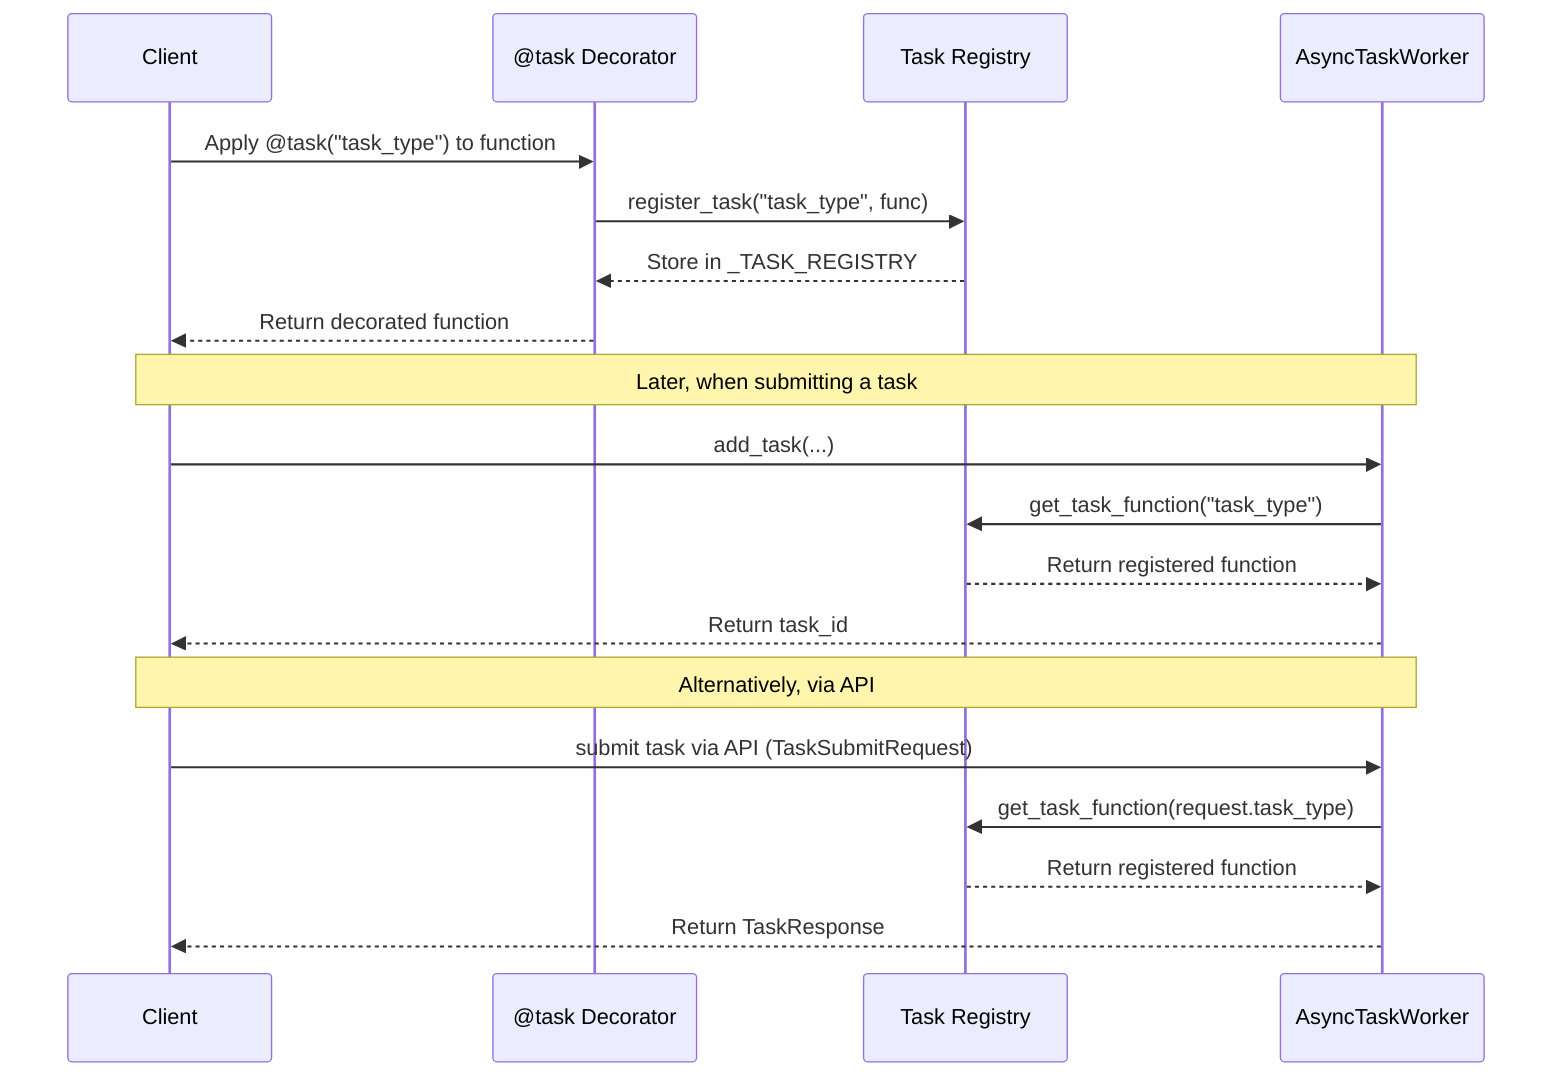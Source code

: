 sequenceDiagram
    participant Client
    participant TaskDecorator as @task Decorator
    participant Registry as Task Registry
    participant Worker as AsyncTaskWorker

    Client->>TaskDecorator: Apply @task("task_type") to function
    TaskDecorator->>Registry: register_task("task_type", func)
    Registry-->>TaskDecorator: Store in _TASK_REGISTRY
    TaskDecorator-->>Client: Return decorated function

    Note over Client, Worker: Later, when submitting a task
    Client->>Worker: add_task(...)
    Worker->>Registry: get_task_function("task_type")
    Registry-->>Worker: Return registered function
    Worker-->>Client: Return task_id

    Note over Client, Worker: Alternatively, via API
    Client->>Worker: submit task via API (TaskSubmitRequest)
    Worker->>Registry: get_task_function(request.task_type)
    Registry-->>Worker: Return registered function
    Worker-->>Client: Return TaskResponse